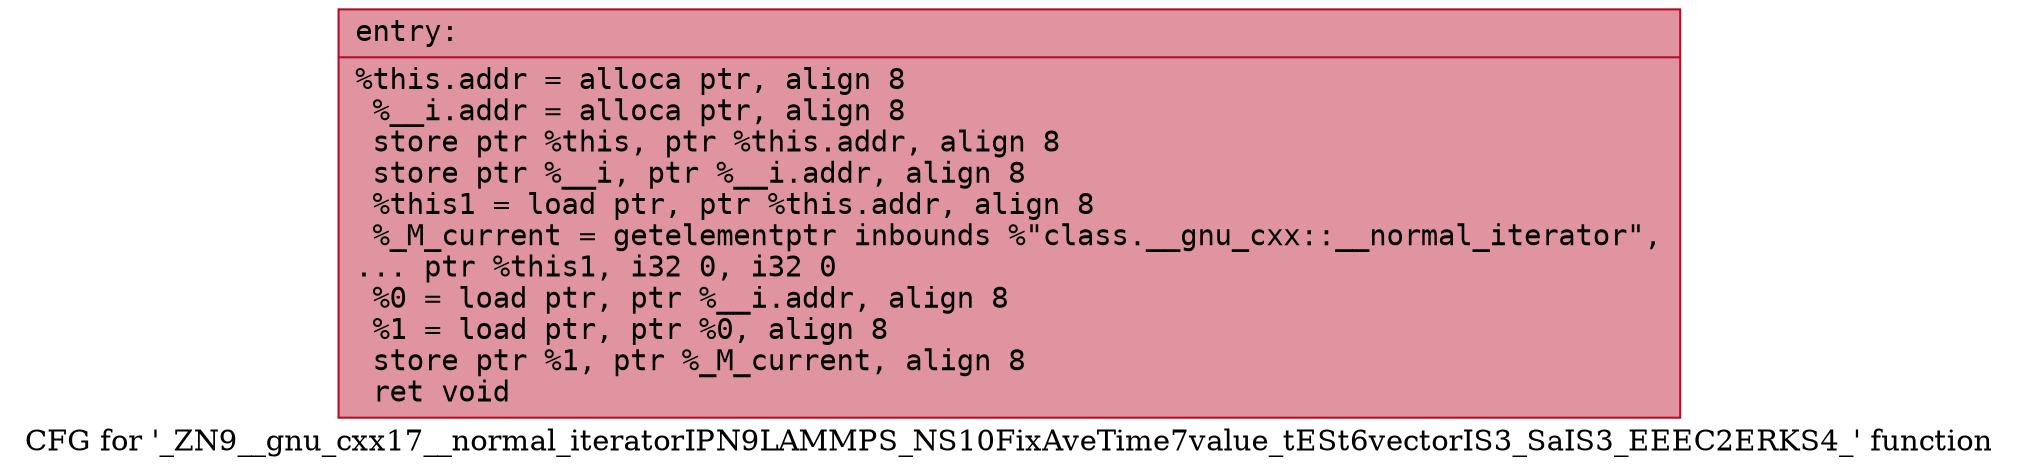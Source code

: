 digraph "CFG for '_ZN9__gnu_cxx17__normal_iteratorIPN9LAMMPS_NS10FixAveTime7value_tESt6vectorIS3_SaIS3_EEEC2ERKS4_' function" {
	label="CFG for '_ZN9__gnu_cxx17__normal_iteratorIPN9LAMMPS_NS10FixAveTime7value_tESt6vectorIS3_SaIS3_EEEC2ERKS4_' function";

	Node0x560f93cad110 [shape=record,color="#b70d28ff", style=filled, fillcolor="#b70d2870" fontname="Courier",label="{entry:\l|  %this.addr = alloca ptr, align 8\l  %__i.addr = alloca ptr, align 8\l  store ptr %this, ptr %this.addr, align 8\l  store ptr %__i, ptr %__i.addr, align 8\l  %this1 = load ptr, ptr %this.addr, align 8\l  %_M_current = getelementptr inbounds %\"class.__gnu_cxx::__normal_iterator\",\l... ptr %this1, i32 0, i32 0\l  %0 = load ptr, ptr %__i.addr, align 8\l  %1 = load ptr, ptr %0, align 8\l  store ptr %1, ptr %_M_current, align 8\l  ret void\l}"];
}
